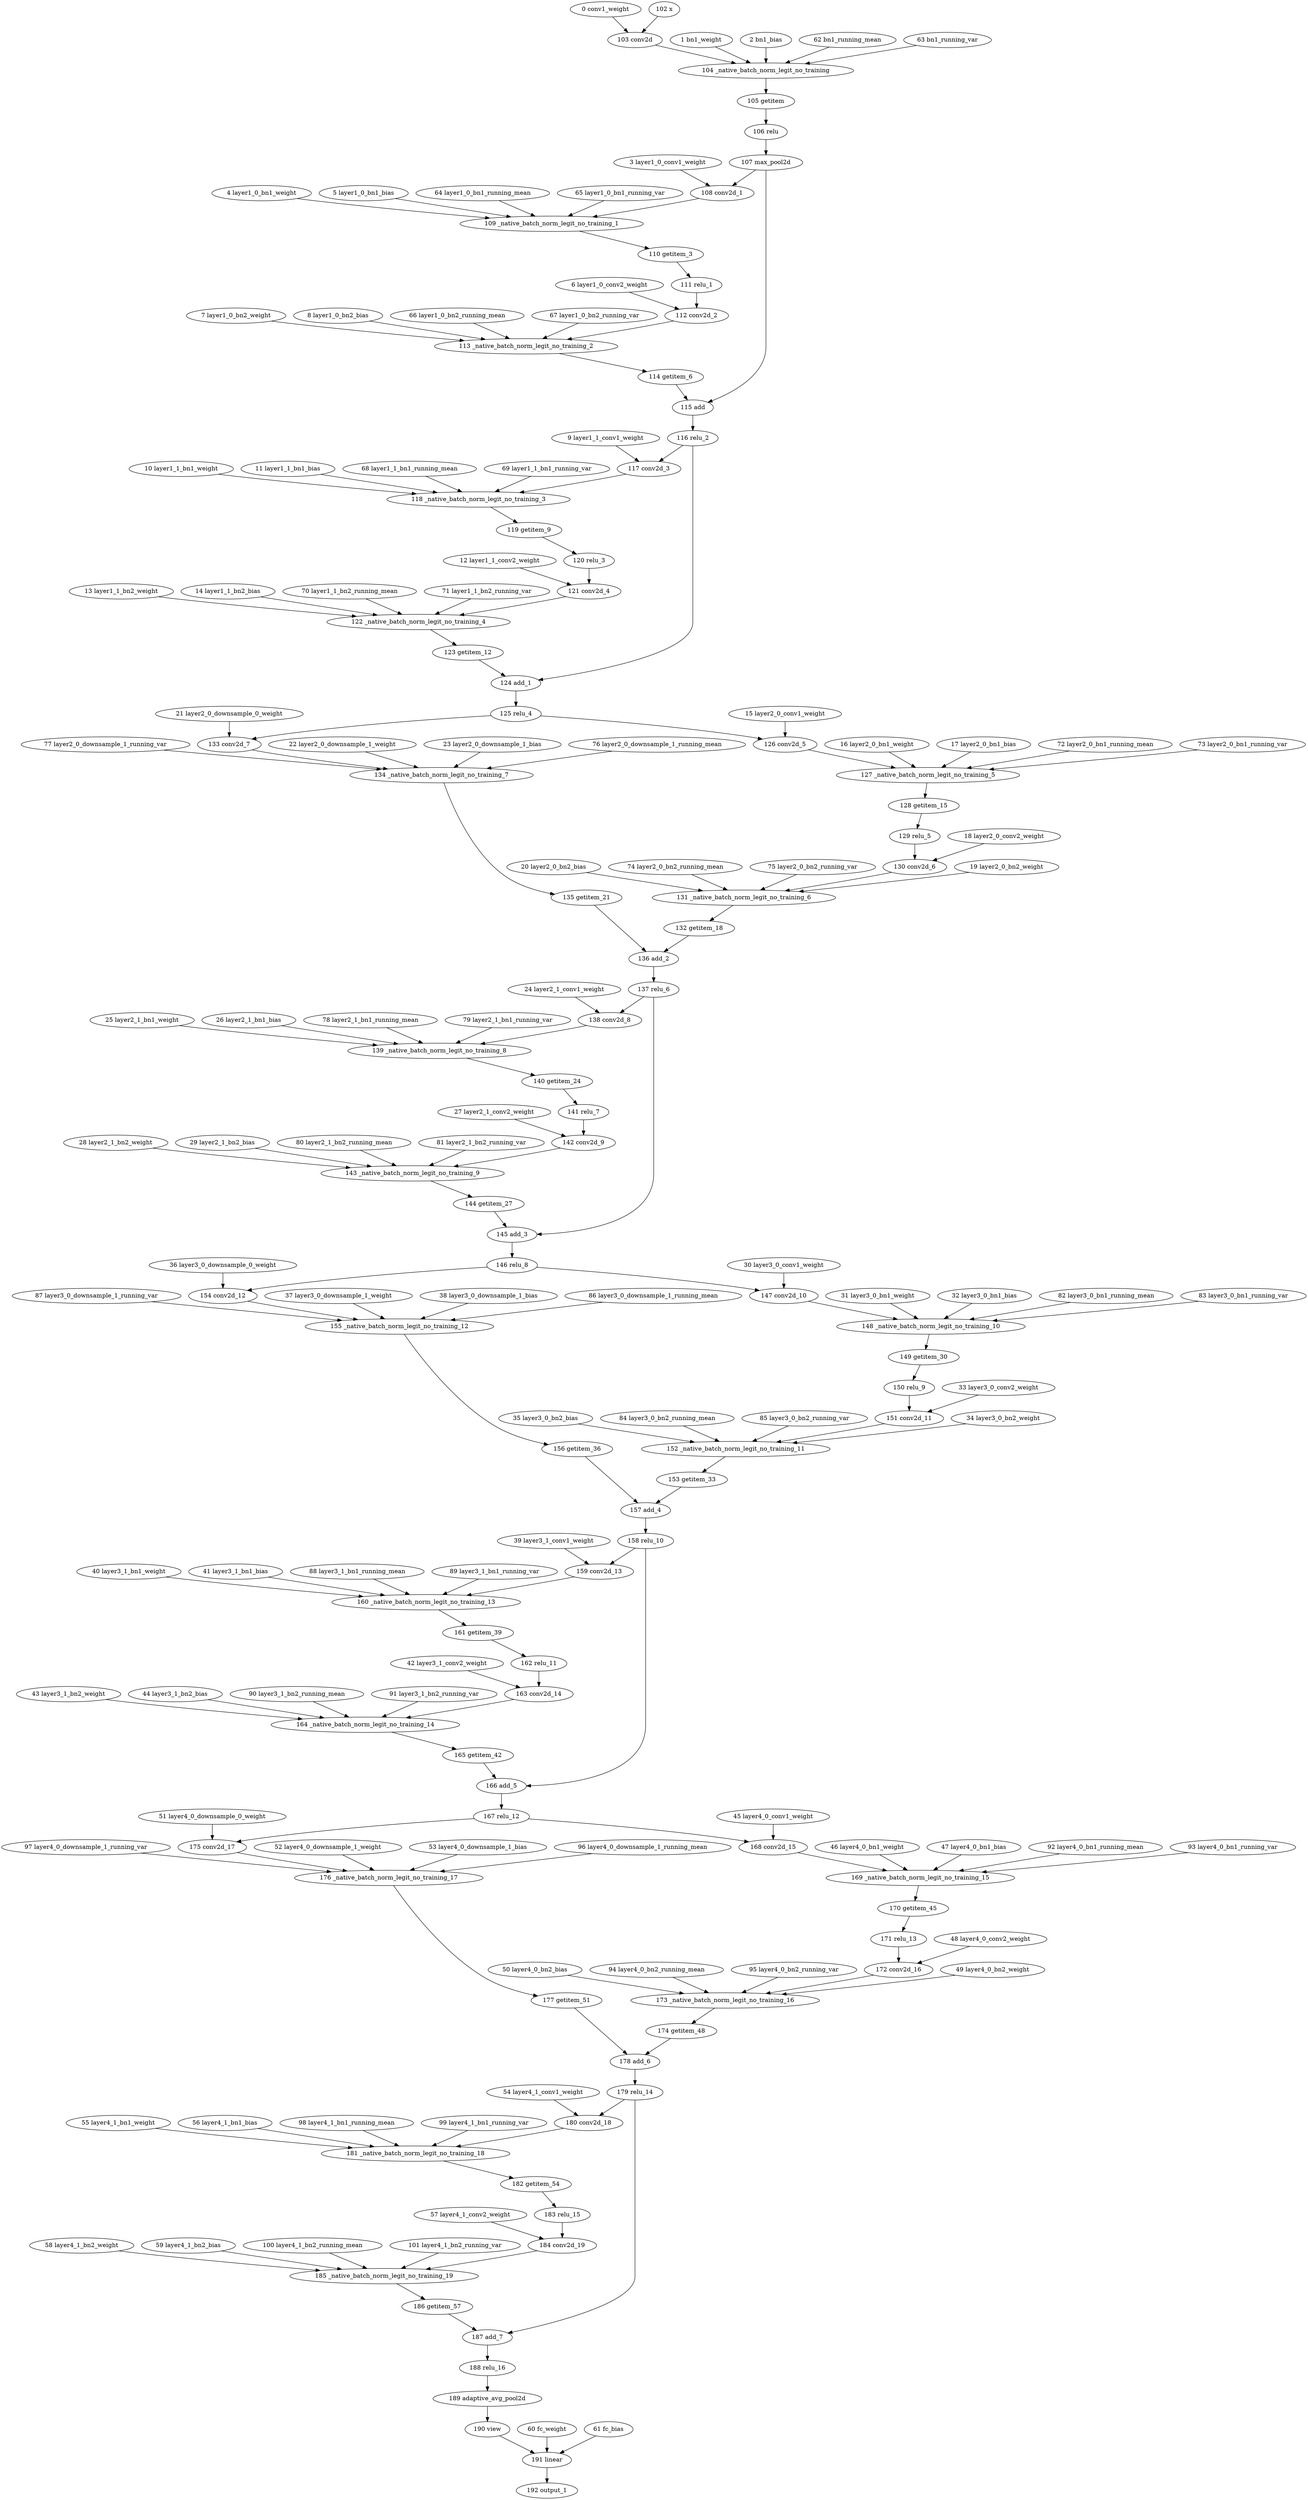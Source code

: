 strict digraph  {
"0 conv1_weight" [id=0, type=get_attr];
"1 bn1_weight" [id=1, type=get_attr];
"2 bn1_bias" [id=2, type=get_attr];
"3 layer1_0_conv1_weight" [id=3, type=get_attr];
"4 layer1_0_bn1_weight" [id=4, type=get_attr];
"5 layer1_0_bn1_bias" [id=5, type=get_attr];
"6 layer1_0_conv2_weight" [id=6, type=get_attr];
"7 layer1_0_bn2_weight" [id=7, type=get_attr];
"8 layer1_0_bn2_bias" [id=8, type=get_attr];
"9 layer1_1_conv1_weight" [id=9, type=get_attr];
"10 layer1_1_bn1_weight" [id=10, type=get_attr];
"11 layer1_1_bn1_bias" [id=11, type=get_attr];
"12 layer1_1_conv2_weight" [id=12, type=get_attr];
"13 layer1_1_bn2_weight" [id=13, type=get_attr];
"14 layer1_1_bn2_bias" [id=14, type=get_attr];
"15 layer2_0_conv1_weight" [id=15, type=get_attr];
"16 layer2_0_bn1_weight" [id=16, type=get_attr];
"17 layer2_0_bn1_bias" [id=17, type=get_attr];
"18 layer2_0_conv2_weight" [id=18, type=get_attr];
"19 layer2_0_bn2_weight" [id=19, type=get_attr];
"20 layer2_0_bn2_bias" [id=20, type=get_attr];
"21 layer2_0_downsample_0_weight" [id=21, type=get_attr];
"22 layer2_0_downsample_1_weight" [id=22, type=get_attr];
"23 layer2_0_downsample_1_bias" [id=23, type=get_attr];
"24 layer2_1_conv1_weight" [id=24, type=get_attr];
"25 layer2_1_bn1_weight" [id=25, type=get_attr];
"26 layer2_1_bn1_bias" [id=26, type=get_attr];
"27 layer2_1_conv2_weight" [id=27, type=get_attr];
"28 layer2_1_bn2_weight" [id=28, type=get_attr];
"29 layer2_1_bn2_bias" [id=29, type=get_attr];
"30 layer3_0_conv1_weight" [id=30, type=get_attr];
"31 layer3_0_bn1_weight" [id=31, type=get_attr];
"32 layer3_0_bn1_bias" [id=32, type=get_attr];
"33 layer3_0_conv2_weight" [id=33, type=get_attr];
"34 layer3_0_bn2_weight" [id=34, type=get_attr];
"35 layer3_0_bn2_bias" [id=35, type=get_attr];
"36 layer3_0_downsample_0_weight" [id=36, type=get_attr];
"37 layer3_0_downsample_1_weight" [id=37, type=get_attr];
"38 layer3_0_downsample_1_bias" [id=38, type=get_attr];
"39 layer3_1_conv1_weight" [id=39, type=get_attr];
"40 layer3_1_bn1_weight" [id=40, type=get_attr];
"41 layer3_1_bn1_bias" [id=41, type=get_attr];
"42 layer3_1_conv2_weight" [id=42, type=get_attr];
"43 layer3_1_bn2_weight" [id=43, type=get_attr];
"44 layer3_1_bn2_bias" [id=44, type=get_attr];
"45 layer4_0_conv1_weight" [id=45, type=get_attr];
"46 layer4_0_bn1_weight" [id=46, type=get_attr];
"47 layer4_0_bn1_bias" [id=47, type=get_attr];
"48 layer4_0_conv2_weight" [id=48, type=get_attr];
"49 layer4_0_bn2_weight" [id=49, type=get_attr];
"50 layer4_0_bn2_bias" [id=50, type=get_attr];
"51 layer4_0_downsample_0_weight" [id=51, type=get_attr];
"52 layer4_0_downsample_1_weight" [id=52, type=get_attr];
"53 layer4_0_downsample_1_bias" [id=53, type=get_attr];
"54 layer4_1_conv1_weight" [id=54, type=get_attr];
"55 layer4_1_bn1_weight" [id=55, type=get_attr];
"56 layer4_1_bn1_bias" [id=56, type=get_attr];
"57 layer4_1_conv2_weight" [id=57, type=get_attr];
"58 layer4_1_bn2_weight" [id=58, type=get_attr];
"59 layer4_1_bn2_bias" [id=59, type=get_attr];
"60 fc_weight" [id=60, type=get_attr];
"61 fc_bias" [id=61, type=get_attr];
"62 bn1_running_mean" [id=62, type=get_attr];
"63 bn1_running_var" [id=63, type=get_attr];
"64 layer1_0_bn1_running_mean" [id=64, type=get_attr];
"65 layer1_0_bn1_running_var" [id=65, type=get_attr];
"66 layer1_0_bn2_running_mean" [id=66, type=get_attr];
"67 layer1_0_bn2_running_var" [id=67, type=get_attr];
"68 layer1_1_bn1_running_mean" [id=68, type=get_attr];
"69 layer1_1_bn1_running_var" [id=69, type=get_attr];
"70 layer1_1_bn2_running_mean" [id=70, type=get_attr];
"71 layer1_1_bn2_running_var" [id=71, type=get_attr];
"72 layer2_0_bn1_running_mean" [id=72, type=get_attr];
"73 layer2_0_bn1_running_var" [id=73, type=get_attr];
"74 layer2_0_bn2_running_mean" [id=74, type=get_attr];
"75 layer2_0_bn2_running_var" [id=75, type=get_attr];
"76 layer2_0_downsample_1_running_mean" [id=76, type=get_attr];
"77 layer2_0_downsample_1_running_var" [id=77, type=get_attr];
"78 layer2_1_bn1_running_mean" [id=78, type=get_attr];
"79 layer2_1_bn1_running_var" [id=79, type=get_attr];
"80 layer2_1_bn2_running_mean" [id=80, type=get_attr];
"81 layer2_1_bn2_running_var" [id=81, type=get_attr];
"82 layer3_0_bn1_running_mean" [id=82, type=get_attr];
"83 layer3_0_bn1_running_var" [id=83, type=get_attr];
"84 layer3_0_bn2_running_mean" [id=84, type=get_attr];
"85 layer3_0_bn2_running_var" [id=85, type=get_attr];
"86 layer3_0_downsample_1_running_mean" [id=86, type=get_attr];
"87 layer3_0_downsample_1_running_var" [id=87, type=get_attr];
"88 layer3_1_bn1_running_mean" [id=88, type=get_attr];
"89 layer3_1_bn1_running_var" [id=89, type=get_attr];
"90 layer3_1_bn2_running_mean" [id=90, type=get_attr];
"91 layer3_1_bn2_running_var" [id=91, type=get_attr];
"92 layer4_0_bn1_running_mean" [id=92, type=get_attr];
"93 layer4_0_bn1_running_var" [id=93, type=get_attr];
"94 layer4_0_bn2_running_mean" [id=94, type=get_attr];
"95 layer4_0_bn2_running_var" [id=95, type=get_attr];
"96 layer4_0_downsample_1_running_mean" [id=96, type=get_attr];
"97 layer4_0_downsample_1_running_var" [id=97, type=get_attr];
"98 layer4_1_bn1_running_mean" [id=98, type=get_attr];
"99 layer4_1_bn1_running_var" [id=99, type=get_attr];
"100 layer4_1_bn2_running_mean" [id=100, type=get_attr];
"101 layer4_1_bn2_running_var" [id=101, type=get_attr];
"102 x" [id=102, type=input];
"103 conv2d" [id=103, type=conv2d];
"104 _native_batch_norm_legit_no_training" [id=104, type=_native_batch_norm_legit_no_training];
"105 getitem" [id=105, type=__getitem__];
"106 relu" [id=106, type=relu];
"107 max_pool2d" [id=107, type=max_pool2d];
"108 conv2d_1" [id=108, type=conv2d];
"109 _native_batch_norm_legit_no_training_1" [id=109, type=_native_batch_norm_legit_no_training];
"110 getitem_3" [id=110, type=__getitem__];
"111 relu_1" [id=111, type=relu];
"112 conv2d_2" [id=112, type=conv2d];
"113 _native_batch_norm_legit_no_training_2" [id=113, type=_native_batch_norm_legit_no_training];
"114 getitem_6" [id=114, type=__getitem__];
"115 add" [id=115, type=add];
"116 relu_2" [id=116, type=relu];
"117 conv2d_3" [id=117, type=conv2d];
"118 _native_batch_norm_legit_no_training_3" [id=118, type=_native_batch_norm_legit_no_training];
"119 getitem_9" [id=119, type=__getitem__];
"120 relu_3" [id=120, type=relu];
"121 conv2d_4" [id=121, type=conv2d];
"122 _native_batch_norm_legit_no_training_4" [id=122, type=_native_batch_norm_legit_no_training];
"123 getitem_12" [id=123, type=__getitem__];
"124 add_1" [id=124, type=add];
"125 relu_4" [id=125, type=relu];
"126 conv2d_5" [id=126, type=conv2d];
"127 _native_batch_norm_legit_no_training_5" [id=127, type=_native_batch_norm_legit_no_training];
"128 getitem_15" [id=128, type=__getitem__];
"129 relu_5" [id=129, type=relu];
"130 conv2d_6" [id=130, type=conv2d];
"131 _native_batch_norm_legit_no_training_6" [id=131, type=_native_batch_norm_legit_no_training];
"132 getitem_18" [id=132, type=__getitem__];
"133 conv2d_7" [id=133, type=conv2d];
"134 _native_batch_norm_legit_no_training_7" [id=134, type=_native_batch_norm_legit_no_training];
"135 getitem_21" [id=135, type=__getitem__];
"136 add_2" [id=136, type=add];
"137 relu_6" [id=137, type=relu];
"138 conv2d_8" [id=138, type=conv2d];
"139 _native_batch_norm_legit_no_training_8" [id=139, type=_native_batch_norm_legit_no_training];
"140 getitem_24" [id=140, type=__getitem__];
"141 relu_7" [id=141, type=relu];
"142 conv2d_9" [id=142, type=conv2d];
"143 _native_batch_norm_legit_no_training_9" [id=143, type=_native_batch_norm_legit_no_training];
"144 getitem_27" [id=144, type=__getitem__];
"145 add_3" [id=145, type=add];
"146 relu_8" [id=146, type=relu];
"147 conv2d_10" [id=147, type=conv2d];
"148 _native_batch_norm_legit_no_training_10" [id=148, type=_native_batch_norm_legit_no_training];
"149 getitem_30" [id=149, type=__getitem__];
"150 relu_9" [id=150, type=relu];
"151 conv2d_11" [id=151, type=conv2d];
"152 _native_batch_norm_legit_no_training_11" [id=152, type=_native_batch_norm_legit_no_training];
"153 getitem_33" [id=153, type=__getitem__];
"154 conv2d_12" [id=154, type=conv2d];
"155 _native_batch_norm_legit_no_training_12" [id=155, type=_native_batch_norm_legit_no_training];
"156 getitem_36" [id=156, type=__getitem__];
"157 add_4" [id=157, type=add];
"158 relu_10" [id=158, type=relu];
"159 conv2d_13" [id=159, type=conv2d];
"160 _native_batch_norm_legit_no_training_13" [id=160, type=_native_batch_norm_legit_no_training];
"161 getitem_39" [id=161, type=__getitem__];
"162 relu_11" [id=162, type=relu];
"163 conv2d_14" [id=163, type=conv2d];
"164 _native_batch_norm_legit_no_training_14" [id=164, type=_native_batch_norm_legit_no_training];
"165 getitem_42" [id=165, type=__getitem__];
"166 add_5" [id=166, type=add];
"167 relu_12" [id=167, type=relu];
"168 conv2d_15" [id=168, type=conv2d];
"169 _native_batch_norm_legit_no_training_15" [id=169, type=_native_batch_norm_legit_no_training];
"170 getitem_45" [id=170, type=__getitem__];
"171 relu_13" [id=171, type=relu];
"172 conv2d_16" [id=172, type=conv2d];
"173 _native_batch_norm_legit_no_training_16" [id=173, type=_native_batch_norm_legit_no_training];
"174 getitem_48" [id=174, type=__getitem__];
"175 conv2d_17" [id=175, type=conv2d];
"176 _native_batch_norm_legit_no_training_17" [id=176, type=_native_batch_norm_legit_no_training];
"177 getitem_51" [id=177, type=__getitem__];
"178 add_6" [id=178, type=add];
"179 relu_14" [id=179, type=relu];
"180 conv2d_18" [id=180, type=conv2d];
"181 _native_batch_norm_legit_no_training_18" [id=181, type=_native_batch_norm_legit_no_training];
"182 getitem_54" [id=182, type=__getitem__];
"183 relu_15" [id=183, type=relu];
"184 conv2d_19" [id=184, type=conv2d];
"185 _native_batch_norm_legit_no_training_19" [id=185, type=_native_batch_norm_legit_no_training];
"186 getitem_57" [id=186, type=__getitem__];
"187 add_7" [id=187, type=add];
"188 relu_16" [id=188, type=relu];
"189 adaptive_avg_pool2d" [id=189, type=adaptive_avg_pool2d];
"190 view" [id=190, type=view];
"191 linear" [id=191, type=linear];
"192 output_1" [id=192, type=output];
"0 conv1_weight" -> "103 conv2d";
"1 bn1_weight" -> "104 _native_batch_norm_legit_no_training";
"2 bn1_bias" -> "104 _native_batch_norm_legit_no_training";
"3 layer1_0_conv1_weight" -> "108 conv2d_1";
"4 layer1_0_bn1_weight" -> "109 _native_batch_norm_legit_no_training_1";
"5 layer1_0_bn1_bias" -> "109 _native_batch_norm_legit_no_training_1";
"6 layer1_0_conv2_weight" -> "112 conv2d_2";
"7 layer1_0_bn2_weight" -> "113 _native_batch_norm_legit_no_training_2";
"8 layer1_0_bn2_bias" -> "113 _native_batch_norm_legit_no_training_2";
"9 layer1_1_conv1_weight" -> "117 conv2d_3";
"10 layer1_1_bn1_weight" -> "118 _native_batch_norm_legit_no_training_3";
"11 layer1_1_bn1_bias" -> "118 _native_batch_norm_legit_no_training_3";
"12 layer1_1_conv2_weight" -> "121 conv2d_4";
"13 layer1_1_bn2_weight" -> "122 _native_batch_norm_legit_no_training_4";
"14 layer1_1_bn2_bias" -> "122 _native_batch_norm_legit_no_training_4";
"15 layer2_0_conv1_weight" -> "126 conv2d_5";
"16 layer2_0_bn1_weight" -> "127 _native_batch_norm_legit_no_training_5";
"17 layer2_0_bn1_bias" -> "127 _native_batch_norm_legit_no_training_5";
"18 layer2_0_conv2_weight" -> "130 conv2d_6";
"19 layer2_0_bn2_weight" -> "131 _native_batch_norm_legit_no_training_6";
"20 layer2_0_bn2_bias" -> "131 _native_batch_norm_legit_no_training_6";
"21 layer2_0_downsample_0_weight" -> "133 conv2d_7";
"22 layer2_0_downsample_1_weight" -> "134 _native_batch_norm_legit_no_training_7";
"23 layer2_0_downsample_1_bias" -> "134 _native_batch_norm_legit_no_training_7";
"24 layer2_1_conv1_weight" -> "138 conv2d_8";
"25 layer2_1_bn1_weight" -> "139 _native_batch_norm_legit_no_training_8";
"26 layer2_1_bn1_bias" -> "139 _native_batch_norm_legit_no_training_8";
"27 layer2_1_conv2_weight" -> "142 conv2d_9";
"28 layer2_1_bn2_weight" -> "143 _native_batch_norm_legit_no_training_9";
"29 layer2_1_bn2_bias" -> "143 _native_batch_norm_legit_no_training_9";
"30 layer3_0_conv1_weight" -> "147 conv2d_10";
"31 layer3_0_bn1_weight" -> "148 _native_batch_norm_legit_no_training_10";
"32 layer3_0_bn1_bias" -> "148 _native_batch_norm_legit_no_training_10";
"33 layer3_0_conv2_weight" -> "151 conv2d_11";
"34 layer3_0_bn2_weight" -> "152 _native_batch_norm_legit_no_training_11";
"35 layer3_0_bn2_bias" -> "152 _native_batch_norm_legit_no_training_11";
"36 layer3_0_downsample_0_weight" -> "154 conv2d_12";
"37 layer3_0_downsample_1_weight" -> "155 _native_batch_norm_legit_no_training_12";
"38 layer3_0_downsample_1_bias" -> "155 _native_batch_norm_legit_no_training_12";
"39 layer3_1_conv1_weight" -> "159 conv2d_13";
"40 layer3_1_bn1_weight" -> "160 _native_batch_norm_legit_no_training_13";
"41 layer3_1_bn1_bias" -> "160 _native_batch_norm_legit_no_training_13";
"42 layer3_1_conv2_weight" -> "163 conv2d_14";
"43 layer3_1_bn2_weight" -> "164 _native_batch_norm_legit_no_training_14";
"44 layer3_1_bn2_bias" -> "164 _native_batch_norm_legit_no_training_14";
"45 layer4_0_conv1_weight" -> "168 conv2d_15";
"46 layer4_0_bn1_weight" -> "169 _native_batch_norm_legit_no_training_15";
"47 layer4_0_bn1_bias" -> "169 _native_batch_norm_legit_no_training_15";
"48 layer4_0_conv2_weight" -> "172 conv2d_16";
"49 layer4_0_bn2_weight" -> "173 _native_batch_norm_legit_no_training_16";
"50 layer4_0_bn2_bias" -> "173 _native_batch_norm_legit_no_training_16";
"51 layer4_0_downsample_0_weight" -> "175 conv2d_17";
"52 layer4_0_downsample_1_weight" -> "176 _native_batch_norm_legit_no_training_17";
"53 layer4_0_downsample_1_bias" -> "176 _native_batch_norm_legit_no_training_17";
"54 layer4_1_conv1_weight" -> "180 conv2d_18";
"55 layer4_1_bn1_weight" -> "181 _native_batch_norm_legit_no_training_18";
"56 layer4_1_bn1_bias" -> "181 _native_batch_norm_legit_no_training_18";
"57 layer4_1_conv2_weight" -> "184 conv2d_19";
"58 layer4_1_bn2_weight" -> "185 _native_batch_norm_legit_no_training_19";
"59 layer4_1_bn2_bias" -> "185 _native_batch_norm_legit_no_training_19";
"60 fc_weight" -> "191 linear";
"61 fc_bias" -> "191 linear";
"62 bn1_running_mean" -> "104 _native_batch_norm_legit_no_training";
"63 bn1_running_var" -> "104 _native_batch_norm_legit_no_training";
"64 layer1_0_bn1_running_mean" -> "109 _native_batch_norm_legit_no_training_1";
"65 layer1_0_bn1_running_var" -> "109 _native_batch_norm_legit_no_training_1";
"66 layer1_0_bn2_running_mean" -> "113 _native_batch_norm_legit_no_training_2";
"67 layer1_0_bn2_running_var" -> "113 _native_batch_norm_legit_no_training_2";
"68 layer1_1_bn1_running_mean" -> "118 _native_batch_norm_legit_no_training_3";
"69 layer1_1_bn1_running_var" -> "118 _native_batch_norm_legit_no_training_3";
"70 layer1_1_bn2_running_mean" -> "122 _native_batch_norm_legit_no_training_4";
"71 layer1_1_bn2_running_var" -> "122 _native_batch_norm_legit_no_training_4";
"72 layer2_0_bn1_running_mean" -> "127 _native_batch_norm_legit_no_training_5";
"73 layer2_0_bn1_running_var" -> "127 _native_batch_norm_legit_no_training_5";
"74 layer2_0_bn2_running_mean" -> "131 _native_batch_norm_legit_no_training_6";
"75 layer2_0_bn2_running_var" -> "131 _native_batch_norm_legit_no_training_6";
"76 layer2_0_downsample_1_running_mean" -> "134 _native_batch_norm_legit_no_training_7";
"77 layer2_0_downsample_1_running_var" -> "134 _native_batch_norm_legit_no_training_7";
"78 layer2_1_bn1_running_mean" -> "139 _native_batch_norm_legit_no_training_8";
"79 layer2_1_bn1_running_var" -> "139 _native_batch_norm_legit_no_training_8";
"80 layer2_1_bn2_running_mean" -> "143 _native_batch_norm_legit_no_training_9";
"81 layer2_1_bn2_running_var" -> "143 _native_batch_norm_legit_no_training_9";
"82 layer3_0_bn1_running_mean" -> "148 _native_batch_norm_legit_no_training_10";
"83 layer3_0_bn1_running_var" -> "148 _native_batch_norm_legit_no_training_10";
"84 layer3_0_bn2_running_mean" -> "152 _native_batch_norm_legit_no_training_11";
"85 layer3_0_bn2_running_var" -> "152 _native_batch_norm_legit_no_training_11";
"86 layer3_0_downsample_1_running_mean" -> "155 _native_batch_norm_legit_no_training_12";
"87 layer3_0_downsample_1_running_var" -> "155 _native_batch_norm_legit_no_training_12";
"88 layer3_1_bn1_running_mean" -> "160 _native_batch_norm_legit_no_training_13";
"89 layer3_1_bn1_running_var" -> "160 _native_batch_norm_legit_no_training_13";
"90 layer3_1_bn2_running_mean" -> "164 _native_batch_norm_legit_no_training_14";
"91 layer3_1_bn2_running_var" -> "164 _native_batch_norm_legit_no_training_14";
"92 layer4_0_bn1_running_mean" -> "169 _native_batch_norm_legit_no_training_15";
"93 layer4_0_bn1_running_var" -> "169 _native_batch_norm_legit_no_training_15";
"94 layer4_0_bn2_running_mean" -> "173 _native_batch_norm_legit_no_training_16";
"95 layer4_0_bn2_running_var" -> "173 _native_batch_norm_legit_no_training_16";
"96 layer4_0_downsample_1_running_mean" -> "176 _native_batch_norm_legit_no_training_17";
"97 layer4_0_downsample_1_running_var" -> "176 _native_batch_norm_legit_no_training_17";
"98 layer4_1_bn1_running_mean" -> "181 _native_batch_norm_legit_no_training_18";
"99 layer4_1_bn1_running_var" -> "181 _native_batch_norm_legit_no_training_18";
"100 layer4_1_bn2_running_mean" -> "185 _native_batch_norm_legit_no_training_19";
"101 layer4_1_bn2_running_var" -> "185 _native_batch_norm_legit_no_training_19";
"102 x" -> "103 conv2d";
"103 conv2d" -> "104 _native_batch_norm_legit_no_training";
"104 _native_batch_norm_legit_no_training" -> "105 getitem";
"105 getitem" -> "106 relu";
"106 relu" -> "107 max_pool2d";
"107 max_pool2d" -> "108 conv2d_1";
"107 max_pool2d" -> "115 add";
"108 conv2d_1" -> "109 _native_batch_norm_legit_no_training_1";
"109 _native_batch_norm_legit_no_training_1" -> "110 getitem_3";
"110 getitem_3" -> "111 relu_1";
"111 relu_1" -> "112 conv2d_2";
"112 conv2d_2" -> "113 _native_batch_norm_legit_no_training_2";
"113 _native_batch_norm_legit_no_training_2" -> "114 getitem_6";
"114 getitem_6" -> "115 add";
"115 add" -> "116 relu_2";
"116 relu_2" -> "117 conv2d_3";
"116 relu_2" -> "124 add_1";
"117 conv2d_3" -> "118 _native_batch_norm_legit_no_training_3";
"118 _native_batch_norm_legit_no_training_3" -> "119 getitem_9";
"119 getitem_9" -> "120 relu_3";
"120 relu_3" -> "121 conv2d_4";
"121 conv2d_4" -> "122 _native_batch_norm_legit_no_training_4";
"122 _native_batch_norm_legit_no_training_4" -> "123 getitem_12";
"123 getitem_12" -> "124 add_1";
"124 add_1" -> "125 relu_4";
"125 relu_4" -> "126 conv2d_5";
"125 relu_4" -> "133 conv2d_7";
"126 conv2d_5" -> "127 _native_batch_norm_legit_no_training_5";
"127 _native_batch_norm_legit_no_training_5" -> "128 getitem_15";
"128 getitem_15" -> "129 relu_5";
"129 relu_5" -> "130 conv2d_6";
"130 conv2d_6" -> "131 _native_batch_norm_legit_no_training_6";
"131 _native_batch_norm_legit_no_training_6" -> "132 getitem_18";
"132 getitem_18" -> "136 add_2";
"133 conv2d_7" -> "134 _native_batch_norm_legit_no_training_7";
"134 _native_batch_norm_legit_no_training_7" -> "135 getitem_21";
"135 getitem_21" -> "136 add_2";
"136 add_2" -> "137 relu_6";
"137 relu_6" -> "138 conv2d_8";
"137 relu_6" -> "145 add_3";
"138 conv2d_8" -> "139 _native_batch_norm_legit_no_training_8";
"139 _native_batch_norm_legit_no_training_8" -> "140 getitem_24";
"140 getitem_24" -> "141 relu_7";
"141 relu_7" -> "142 conv2d_9";
"142 conv2d_9" -> "143 _native_batch_norm_legit_no_training_9";
"143 _native_batch_norm_legit_no_training_9" -> "144 getitem_27";
"144 getitem_27" -> "145 add_3";
"145 add_3" -> "146 relu_8";
"146 relu_8" -> "147 conv2d_10";
"146 relu_8" -> "154 conv2d_12";
"147 conv2d_10" -> "148 _native_batch_norm_legit_no_training_10";
"148 _native_batch_norm_legit_no_training_10" -> "149 getitem_30";
"149 getitem_30" -> "150 relu_9";
"150 relu_9" -> "151 conv2d_11";
"151 conv2d_11" -> "152 _native_batch_norm_legit_no_training_11";
"152 _native_batch_norm_legit_no_training_11" -> "153 getitem_33";
"153 getitem_33" -> "157 add_4";
"154 conv2d_12" -> "155 _native_batch_norm_legit_no_training_12";
"155 _native_batch_norm_legit_no_training_12" -> "156 getitem_36";
"156 getitem_36" -> "157 add_4";
"157 add_4" -> "158 relu_10";
"158 relu_10" -> "159 conv2d_13";
"158 relu_10" -> "166 add_5";
"159 conv2d_13" -> "160 _native_batch_norm_legit_no_training_13";
"160 _native_batch_norm_legit_no_training_13" -> "161 getitem_39";
"161 getitem_39" -> "162 relu_11";
"162 relu_11" -> "163 conv2d_14";
"163 conv2d_14" -> "164 _native_batch_norm_legit_no_training_14";
"164 _native_batch_norm_legit_no_training_14" -> "165 getitem_42";
"165 getitem_42" -> "166 add_5";
"166 add_5" -> "167 relu_12";
"167 relu_12" -> "168 conv2d_15";
"167 relu_12" -> "175 conv2d_17";
"168 conv2d_15" -> "169 _native_batch_norm_legit_no_training_15";
"169 _native_batch_norm_legit_no_training_15" -> "170 getitem_45";
"170 getitem_45" -> "171 relu_13";
"171 relu_13" -> "172 conv2d_16";
"172 conv2d_16" -> "173 _native_batch_norm_legit_no_training_16";
"173 _native_batch_norm_legit_no_training_16" -> "174 getitem_48";
"174 getitem_48" -> "178 add_6";
"175 conv2d_17" -> "176 _native_batch_norm_legit_no_training_17";
"176 _native_batch_norm_legit_no_training_17" -> "177 getitem_51";
"177 getitem_51" -> "178 add_6";
"178 add_6" -> "179 relu_14";
"179 relu_14" -> "180 conv2d_18";
"179 relu_14" -> "187 add_7";
"180 conv2d_18" -> "181 _native_batch_norm_legit_no_training_18";
"181 _native_batch_norm_legit_no_training_18" -> "182 getitem_54";
"182 getitem_54" -> "183 relu_15";
"183 relu_15" -> "184 conv2d_19";
"184 conv2d_19" -> "185 _native_batch_norm_legit_no_training_19";
"185 _native_batch_norm_legit_no_training_19" -> "186 getitem_57";
"186 getitem_57" -> "187 add_7";
"187 add_7" -> "188 relu_16";
"188 relu_16" -> "189 adaptive_avg_pool2d";
"189 adaptive_avg_pool2d" -> "190 view";
"190 view" -> "191 linear";
"191 linear" -> "192 output_1";
}
